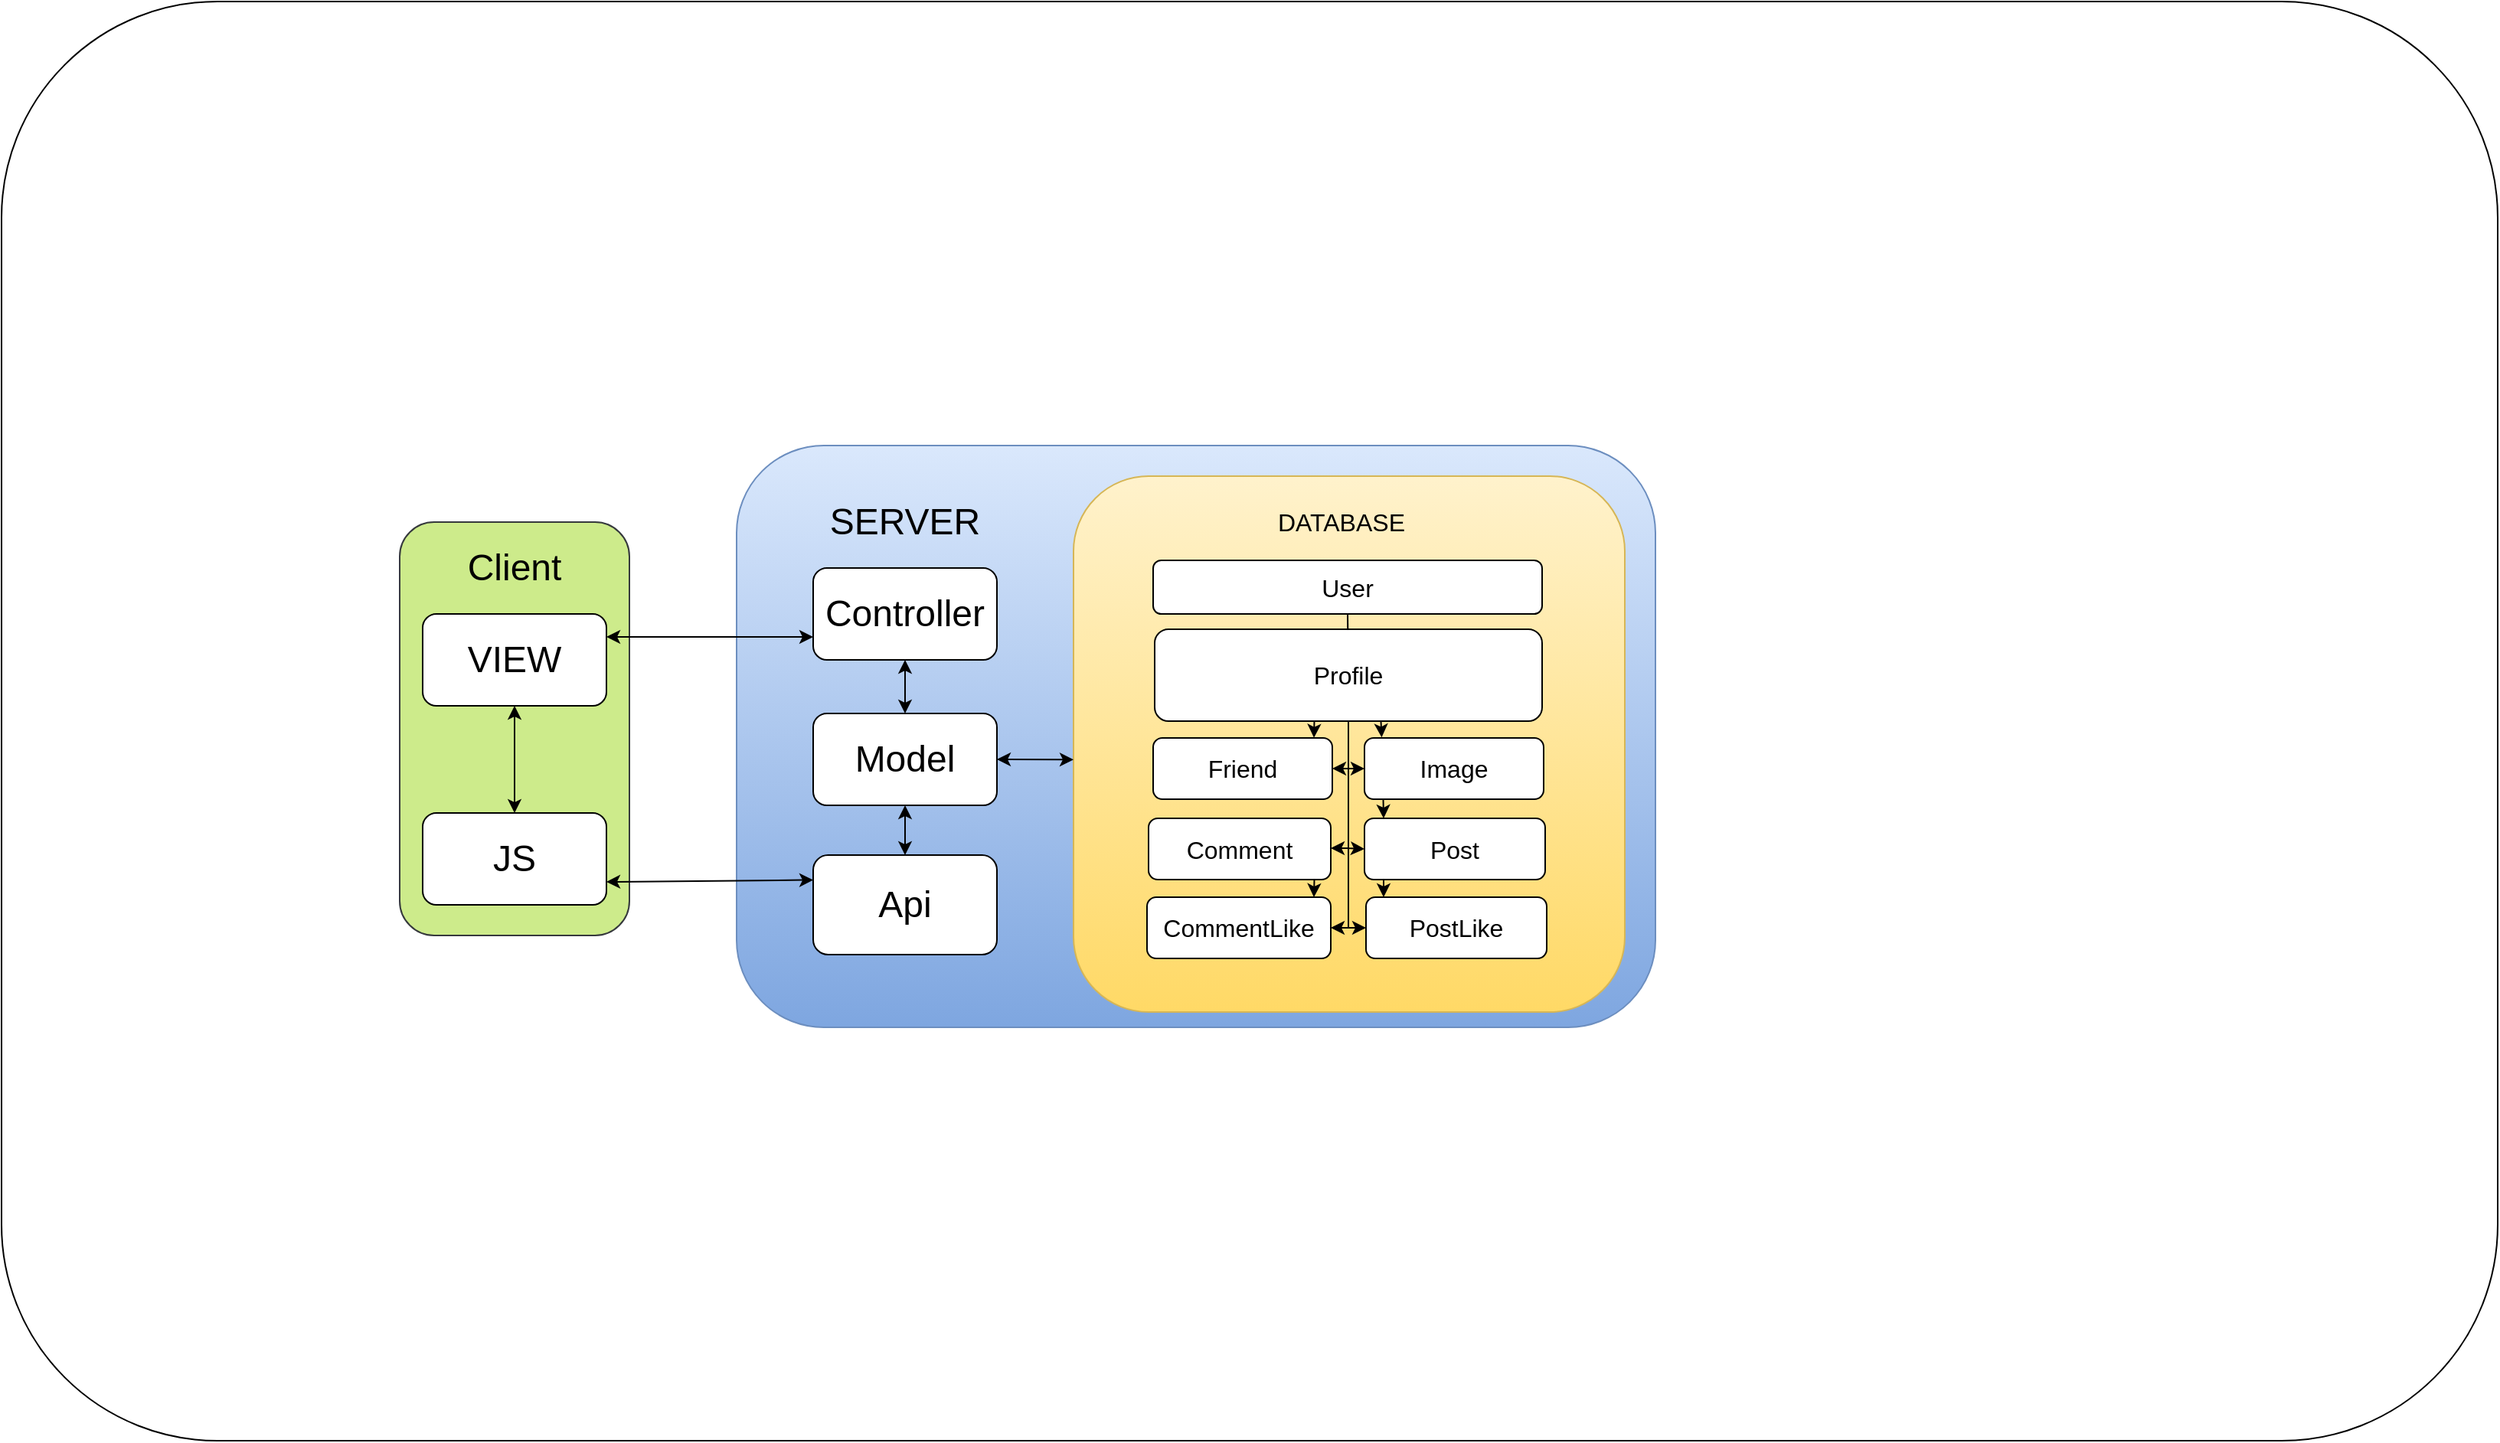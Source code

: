 <mxfile version="12.9.9" type="device" pages="2"><diagram id="hoYaEkiPGvHtjAB4iVrh" name="Page-1"><mxGraphModel dx="2222" dy="1222" grid="1" gridSize="10" guides="1" tooltips="1" connect="1" arrows="1" fold="1" page="0" pageScale="1" pageWidth="850" pageHeight="1100" math="0" shadow="0"><root><mxCell id="0"/><mxCell id="1" parent="0"/><mxCell id="8l65LBVGIEPBLQ-MrYii-58" value="" style="rounded=1;whiteSpace=wrap;html=1;fontSize=24;" parent="1" vertex="1"><mxGeometry x="-580" y="-300" width="1630" height="940" as="geometry"/></mxCell><mxCell id="8l65LBVGIEPBLQ-MrYii-37" value="" style="rounded=1;whiteSpace=wrap;html=1;fontSize=24;gradientColor=#7ea6e0;fillColor=#dae8fc;strokeColor=#6c8ebf;" parent="1" vertex="1"><mxGeometry x="-100" y="-10" width="600" height="380" as="geometry"/></mxCell><mxCell id="8l65LBVGIEPBLQ-MrYii-34" value="" style="rounded=1;whiteSpace=wrap;html=1;fontSize=24;fillColor=#cdeb8b;strokeColor=#36393d;" parent="1" vertex="1"><mxGeometry x="-320" y="40" width="150" height="270" as="geometry"/></mxCell><mxCell id="8l65LBVGIEPBLQ-MrYii-33" value="" style="rounded=1;whiteSpace=wrap;html=1;fontSize=16;arcSize=14;gradientColor=#ffd966;fillColor=#fff2cc;strokeColor=#d6b656;" parent="1" vertex="1"><mxGeometry x="120" y="10" width="360" height="350" as="geometry"/></mxCell><mxCell id="8l65LBVGIEPBLQ-MrYii-1" value="User" style="rounded=1;whiteSpace=wrap;html=1;fontSize=16;" parent="1" vertex="1"><mxGeometry x="172" y="65" width="254" height="35" as="geometry"/></mxCell><mxCell id="joY4ffiAfjyjCA7rgd8H-19" style="edgeStyle=orthogonalEdgeStyle;rounded=0;orthogonalLoop=1;jettySize=auto;html=1;exitX=0.5;exitY=1;exitDx=0;exitDy=0;entryX=1;entryY=0.5;entryDx=0;entryDy=0;" edge="1" parent="1" source="8l65LBVGIEPBLQ-MrYii-2" target="8l65LBVGIEPBLQ-MrYii-7"><mxGeometry relative="1" as="geometry"><Array as="points"><mxPoint x="299" y="201"/></Array></mxGeometry></mxCell><mxCell id="joY4ffiAfjyjCA7rgd8H-20" style="edgeStyle=orthogonalEdgeStyle;rounded=0;orthogonalLoop=1;jettySize=auto;html=1;exitX=0.5;exitY=1;exitDx=0;exitDy=0;entryX=0;entryY=0.5;entryDx=0;entryDy=0;" edge="1" parent="1" source="8l65LBVGIEPBLQ-MrYii-2" target="8l65LBVGIEPBLQ-MrYii-6"><mxGeometry relative="1" as="geometry"><Array as="points"><mxPoint x="299" y="201"/></Array></mxGeometry></mxCell><mxCell id="joY4ffiAfjyjCA7rgd8H-21" style="edgeStyle=orthogonalEdgeStyle;rounded=0;orthogonalLoop=1;jettySize=auto;html=1;exitX=0.5;exitY=1;exitDx=0;exitDy=0;entryX=0;entryY=0.5;entryDx=0;entryDy=0;" edge="1" parent="1" source="8l65LBVGIEPBLQ-MrYii-2" target="8l65LBVGIEPBLQ-MrYii-9"><mxGeometry relative="1" as="geometry"><Array as="points"><mxPoint x="300" y="253"/><mxPoint x="300" y="253"/></Array></mxGeometry></mxCell><mxCell id="joY4ffiAfjyjCA7rgd8H-22" style="edgeStyle=orthogonalEdgeStyle;rounded=0;orthogonalLoop=1;jettySize=auto;html=1;exitX=0.5;exitY=1;exitDx=0;exitDy=0;entryX=1;entryY=0.5;entryDx=0;entryDy=0;" edge="1" parent="1" source="8l65LBVGIEPBLQ-MrYii-2" target="8l65LBVGIEPBLQ-MrYii-8"><mxGeometry relative="1" as="geometry"><Array as="points"><mxPoint x="299" y="253"/><mxPoint x="288" y="253"/></Array></mxGeometry></mxCell><mxCell id="joY4ffiAfjyjCA7rgd8H-23" style="edgeStyle=orthogonalEdgeStyle;rounded=0;orthogonalLoop=1;jettySize=auto;html=1;exitX=0.5;exitY=1;exitDx=0;exitDy=0;entryX=0;entryY=0.5;entryDx=0;entryDy=0;" edge="1" parent="1" source="8l65LBVGIEPBLQ-MrYii-2" target="8l65LBVGIEPBLQ-MrYii-11"><mxGeometry relative="1" as="geometry"><Array as="points"><mxPoint x="300" y="305"/></Array></mxGeometry></mxCell><mxCell id="joY4ffiAfjyjCA7rgd8H-24" style="edgeStyle=orthogonalEdgeStyle;rounded=0;orthogonalLoop=1;jettySize=auto;html=1;exitX=0.5;exitY=1;exitDx=0;exitDy=0;entryX=1;entryY=0.5;entryDx=0;entryDy=0;" edge="1" parent="1" source="8l65LBVGIEPBLQ-MrYii-2" target="8l65LBVGIEPBLQ-MrYii-12"><mxGeometry relative="1" as="geometry"><Array as="points"><mxPoint x="300" y="305"/></Array></mxGeometry></mxCell><mxCell id="joY4ffiAfjyjCA7rgd8H-25" style="edgeStyle=orthogonalEdgeStyle;rounded=0;orthogonalLoop=1;jettySize=auto;html=1;exitX=0.25;exitY=1;exitDx=0;exitDy=0;entryX=0.547;entryY=-0.004;entryDx=0;entryDy=0;entryPerimeter=0;" edge="1" parent="1"><mxGeometry relative="1" as="geometry"><mxPoint x="277.25" y="170" as="sourcePoint"/><mxPoint x="276.999" y="180.84" as="targetPoint"/></mxGeometry></mxCell><mxCell id="joY4ffiAfjyjCA7rgd8H-26" style="edgeStyle=orthogonalEdgeStyle;rounded=0;orthogonalLoop=1;jettySize=auto;html=1;exitX=0.75;exitY=1;exitDx=0;exitDy=0;entryX=0.455;entryY=-0.009;entryDx=0;entryDy=0;entryPerimeter=0;" edge="1" parent="1"><mxGeometry relative="1" as="geometry"><mxPoint x="320.75" y="170" as="sourcePoint"/><mxPoint x="321.235" y="180.64" as="targetPoint"/></mxGeometry></mxCell><mxCell id="8l65LBVGIEPBLQ-MrYii-2" value="Profile" style="rounded=1;whiteSpace=wrap;html=1;fontSize=16;" parent="1" vertex="1"><mxGeometry x="173" y="110" width="253" height="60" as="geometry"/></mxCell><mxCell id="8l65LBVGIEPBLQ-MrYii-5" value="" style="endArrow=none;html=1;entryX=0.5;entryY=1;entryDx=0;entryDy=0;" parent="1" source="8l65LBVGIEPBLQ-MrYii-2" target="8l65LBVGIEPBLQ-MrYii-1" edge="1"><mxGeometry width="50" height="50" relative="1" as="geometry"><mxPoint x="340" y="260" as="sourcePoint"/><mxPoint x="390" y="210" as="targetPoint"/></mxGeometry></mxCell><mxCell id="joY4ffiAfjyjCA7rgd8H-28" style="edgeStyle=orthogonalEdgeStyle;rounded=0;orthogonalLoop=1;jettySize=auto;html=1;exitX=0.25;exitY=1;exitDx=0;exitDy=0;entryX=0.25;entryY=0;entryDx=0;entryDy=0;" edge="1" parent="1"><mxGeometry relative="1" as="geometry"><mxPoint x="322.25" y="221" as="sourcePoint"/><mxPoint x="322.5" y="233.5" as="targetPoint"/></mxGeometry></mxCell><mxCell id="8l65LBVGIEPBLQ-MrYii-6" value="Image" style="rounded=1;whiteSpace=wrap;html=1;fontSize=16;" parent="1" vertex="1"><mxGeometry x="310" y="181" width="117" height="40" as="geometry"/></mxCell><mxCell id="8l65LBVGIEPBLQ-MrYii-7" value="Friend&lt;br style=&quot;font-size: 16px;&quot;&gt;" style="rounded=1;whiteSpace=wrap;html=1;fontSize=16;" parent="1" vertex="1"><mxGeometry x="172" y="181" width="117" height="40" as="geometry"/></mxCell><mxCell id="joY4ffiAfjyjCA7rgd8H-29" style="edgeStyle=orthogonalEdgeStyle;rounded=0;orthogonalLoop=1;jettySize=auto;html=1;exitX=0.75;exitY=1;exitDx=0;exitDy=0;entryX=0.75;entryY=0;entryDx=0;entryDy=0;endArrow=classic;endFill=1;" edge="1" parent="1"><mxGeometry relative="1" as="geometry"><mxPoint x="277.25" y="273.5" as="sourcePoint"/><mxPoint x="277" y="285" as="targetPoint"/></mxGeometry></mxCell><mxCell id="8l65LBVGIEPBLQ-MrYii-8" value="Comment" style="rounded=1;whiteSpace=wrap;html=1;fontSize=16;" parent="1" vertex="1"><mxGeometry x="169" y="233.5" width="119" height="40" as="geometry"/></mxCell><mxCell id="8l65LBVGIEPBLQ-MrYii-11" value="PostLike" style="rounded=1;whiteSpace=wrap;html=1;fontSize=16;" parent="1" vertex="1"><mxGeometry x="311" y="285" width="118" height="40" as="geometry"/></mxCell><mxCell id="8l65LBVGIEPBLQ-MrYii-12" value="CommentLike" style="rounded=1;whiteSpace=wrap;html=1;fontSize=16;" parent="1" vertex="1"><mxGeometry x="168" y="285" width="120" height="40" as="geometry"/></mxCell><mxCell id="8l65LBVGIEPBLQ-MrYii-28" value="DATABASE" style="text;html=1;strokeColor=none;fillColor=none;align=center;verticalAlign=middle;whiteSpace=wrap;rounded=0;fontSize=16;" parent="1" vertex="1"><mxGeometry x="230" y="20" width="130" height="40" as="geometry"/></mxCell><mxCell id="8l65LBVGIEPBLQ-MrYii-29" value="Api" style="rounded=1;whiteSpace=wrap;html=1;fontSize=24;" parent="1" vertex="1"><mxGeometry x="-50" y="257.5" width="120" height="65" as="geometry"/></mxCell><mxCell id="8l65LBVGIEPBLQ-MrYii-30" value="Model" style="rounded=1;whiteSpace=wrap;html=1;fontSize=24;" parent="1" vertex="1"><mxGeometry x="-50" y="165" width="120" height="60" as="geometry"/></mxCell><mxCell id="8l65LBVGIEPBLQ-MrYii-31" value="VIEW" style="rounded=1;whiteSpace=wrap;html=1;fontSize=24;" parent="1" vertex="1"><mxGeometry x="-305" y="100" width="120" height="60" as="geometry"/></mxCell><mxCell id="8l65LBVGIEPBLQ-MrYii-32" value="Controller" style="rounded=1;whiteSpace=wrap;html=1;fontSize=24;" parent="1" vertex="1"><mxGeometry x="-50" y="70" width="120" height="60" as="geometry"/></mxCell><mxCell id="8l65LBVGIEPBLQ-MrYii-35" value="JS" style="rounded=1;whiteSpace=wrap;html=1;fontSize=24;" parent="1" vertex="1"><mxGeometry x="-305" y="230" width="120" height="60" as="geometry"/></mxCell><mxCell id="8l65LBVGIEPBLQ-MrYii-36" value="Client" style="text;html=1;strokeColor=none;fillColor=none;align=center;verticalAlign=middle;whiteSpace=wrap;rounded=0;fontSize=24;" parent="1" vertex="1"><mxGeometry x="-265" y="60" width="40" height="20" as="geometry"/></mxCell><mxCell id="8l65LBVGIEPBLQ-MrYii-38" value="SERVER" style="text;html=1;strokeColor=none;fillColor=none;align=center;verticalAlign=middle;whiteSpace=wrap;rounded=0;fontSize=24;" parent="1" vertex="1"><mxGeometry x="-10" y="30" width="40" height="20" as="geometry"/></mxCell><mxCell id="8l65LBVGIEPBLQ-MrYii-51" value="" style="endArrow=classic;startArrow=classic;html=1;strokeColor=#000000;fontSize=24;entryX=0.5;entryY=0;entryDx=0;entryDy=0;exitX=0.5;exitY=1;exitDx=0;exitDy=0;" parent="1" source="8l65LBVGIEPBLQ-MrYii-30" target="8l65LBVGIEPBLQ-MrYii-29" edge="1"><mxGeometry width="50" height="50" relative="1" as="geometry"><mxPoint x="-310" y="440" as="sourcePoint"/><mxPoint x="-260" y="390" as="targetPoint"/></mxGeometry></mxCell><mxCell id="8l65LBVGIEPBLQ-MrYii-52" value="" style="endArrow=classic;startArrow=classic;html=1;strokeColor=#000000;fontSize=24;entryX=0.5;entryY=1;entryDx=0;entryDy=0;" parent="1" source="8l65LBVGIEPBLQ-MrYii-30" target="8l65LBVGIEPBLQ-MrYii-32" edge="1"><mxGeometry width="50" height="50" relative="1" as="geometry"><mxPoint x="20" y="190" as="sourcePoint"/><mxPoint x="70" y="140" as="targetPoint"/></mxGeometry></mxCell><mxCell id="8l65LBVGIEPBLQ-MrYii-53" value="" style="endArrow=classic;startArrow=classic;html=1;strokeColor=#000000;fontSize=24;entryX=0;entryY=0.529;entryDx=0;entryDy=0;entryPerimeter=0;exitX=1;exitY=0.5;exitDx=0;exitDy=0;" parent="1" source="8l65LBVGIEPBLQ-MrYii-30" target="8l65LBVGIEPBLQ-MrYii-33" edge="1"><mxGeometry width="50" height="50" relative="1" as="geometry"><mxPoint x="-310" y="440" as="sourcePoint"/><mxPoint x="-260" y="390" as="targetPoint"/></mxGeometry></mxCell><mxCell id="8l65LBVGIEPBLQ-MrYii-54" value="" style="endArrow=classic;startArrow=classic;html=1;strokeColor=#000000;fontSize=24;entryX=0;entryY=0.75;entryDx=0;entryDy=0;exitX=1;exitY=0.25;exitDx=0;exitDy=0;" parent="1" source="8l65LBVGIEPBLQ-MrYii-31" target="8l65LBVGIEPBLQ-MrYii-32" edge="1"><mxGeometry width="50" height="50" relative="1" as="geometry"><mxPoint x="-310" y="440" as="sourcePoint"/><mxPoint x="-260" y="390" as="targetPoint"/></mxGeometry></mxCell><mxCell id="8l65LBVGIEPBLQ-MrYii-55" value="" style="endArrow=classic;startArrow=classic;html=1;strokeColor=#000000;fontSize=24;entryX=0;entryY=0.25;entryDx=0;entryDy=0;exitX=1;exitY=0.75;exitDx=0;exitDy=0;" parent="1" source="8l65LBVGIEPBLQ-MrYii-35" target="8l65LBVGIEPBLQ-MrYii-29" edge="1"><mxGeometry width="50" height="50" relative="1" as="geometry"><mxPoint x="-310" y="440" as="sourcePoint"/><mxPoint x="-260" y="390" as="targetPoint"/></mxGeometry></mxCell><mxCell id="8l65LBVGIEPBLQ-MrYii-56" value="" style="endArrow=classic;startArrow=classic;html=1;strokeColor=#000000;fontSize=24;entryX=0.5;entryY=1;entryDx=0;entryDy=0;exitX=0.5;exitY=0;exitDx=0;exitDy=0;" parent="1" source="8l65LBVGIEPBLQ-MrYii-35" target="8l65LBVGIEPBLQ-MrYii-31" edge="1"><mxGeometry width="50" height="50" relative="1" as="geometry"><mxPoint x="-320" y="440" as="sourcePoint"/><mxPoint x="-270" y="390" as="targetPoint"/></mxGeometry></mxCell><mxCell id="joY4ffiAfjyjCA7rgd8H-30" style="edgeStyle=orthogonalEdgeStyle;rounded=0;orthogonalLoop=1;jettySize=auto;html=1;exitX=0.25;exitY=1;exitDx=0;exitDy=0;entryX=0.25;entryY=0;entryDx=0;entryDy=0;endArrow=classic;endFill=1;" edge="1" parent="1"><mxGeometry relative="1" as="geometry"><mxPoint x="321.5" y="273.5" as="sourcePoint"/><mxPoint x="322.5" y="285" as="targetPoint"/></mxGeometry></mxCell><mxCell id="8l65LBVGIEPBLQ-MrYii-9" value="Post" style="rounded=1;whiteSpace=wrap;html=1;fontSize=16;" parent="1" vertex="1"><mxGeometry x="310" y="233.5" width="118" height="40" as="geometry"/></mxCell></root></mxGraphModel></diagram><diagram id="f59mor9LX0kEIJPtM4xG" name="JS"><mxGraphModel dx="1662" dy="822" grid="1" gridSize="10" guides="1" tooltips="1" connect="1" arrows="1" fold="1" page="1" pageScale="1" pageWidth="850" pageHeight="1100" math="0" shadow="0"><root><mxCell id="oZUpcBfOamAmKCXeTj4n-0"/><mxCell id="oZUpcBfOamAmKCXeTj4n-1" parent="oZUpcBfOamAmKCXeTj4n-0"/></root></mxGraphModel></diagram></mxfile>